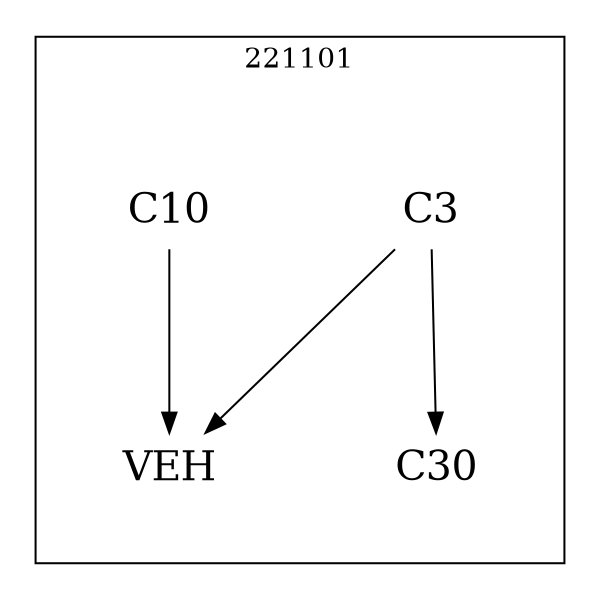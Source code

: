 strict digraph DAGS {
	size = "4,4!" ; ratio ="fill"; subgraph cluster_0{
			labeldoc = "t";
			label = "221101";node	[label= VEH, shape = plaintext, fontsize=20] VEH;node	[label= C3, shape = plaintext, fontsize=20] C3;node	[label= C10, shape = plaintext, fontsize=20] C10;node	[label= C30, shape = plaintext, fontsize=20] C30;
C3->VEH;
C3->C30;
C10->VEH;
	}}